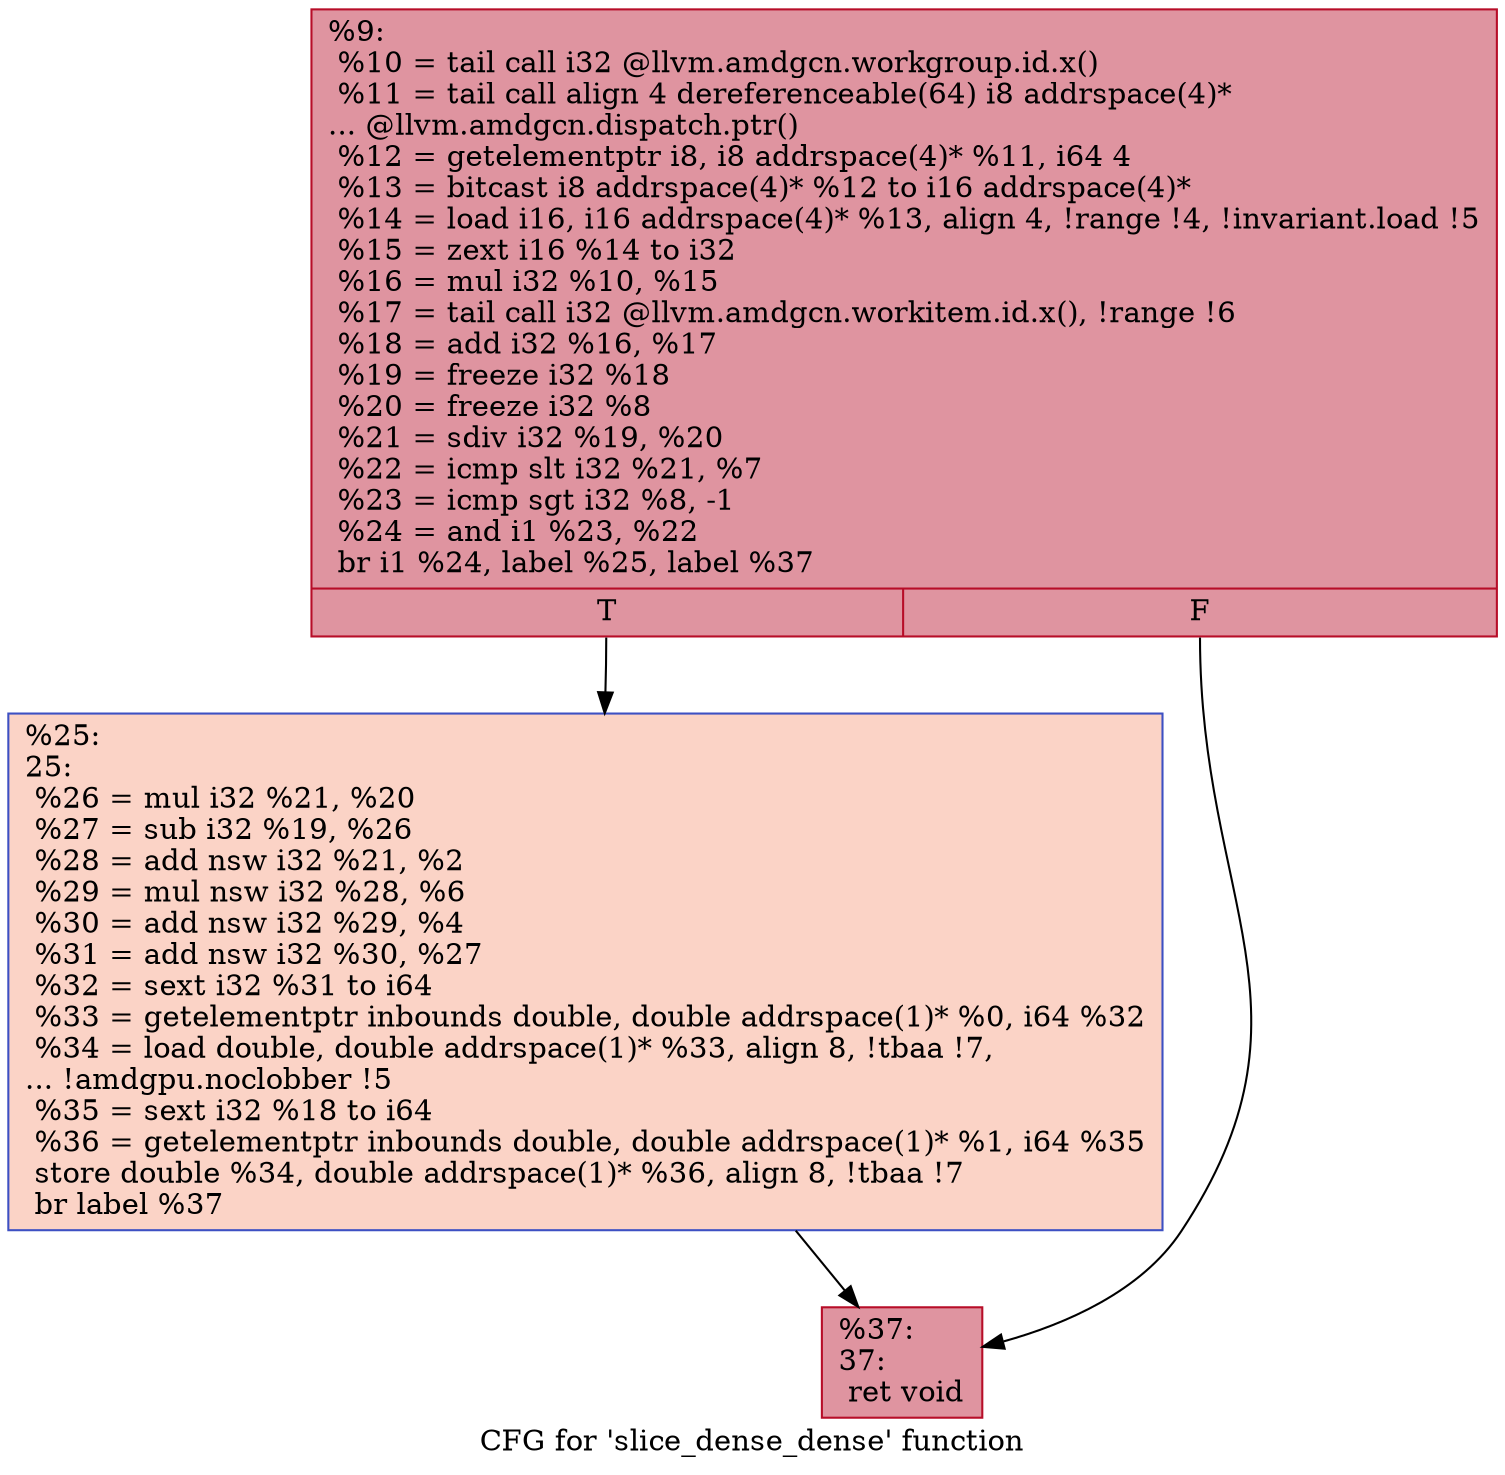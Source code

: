 digraph "CFG for 'slice_dense_dense' function" {
	label="CFG for 'slice_dense_dense' function";

	Node0x6378750 [shape=record,color="#b70d28ff", style=filled, fillcolor="#b70d2870",label="{%9:\l  %10 = tail call i32 @llvm.amdgcn.workgroup.id.x()\l  %11 = tail call align 4 dereferenceable(64) i8 addrspace(4)*\l... @llvm.amdgcn.dispatch.ptr()\l  %12 = getelementptr i8, i8 addrspace(4)* %11, i64 4\l  %13 = bitcast i8 addrspace(4)* %12 to i16 addrspace(4)*\l  %14 = load i16, i16 addrspace(4)* %13, align 4, !range !4, !invariant.load !5\l  %15 = zext i16 %14 to i32\l  %16 = mul i32 %10, %15\l  %17 = tail call i32 @llvm.amdgcn.workitem.id.x(), !range !6\l  %18 = add i32 %16, %17\l  %19 = freeze i32 %18\l  %20 = freeze i32 %8\l  %21 = sdiv i32 %19, %20\l  %22 = icmp slt i32 %21, %7\l  %23 = icmp sgt i32 %8, -1\l  %24 = and i1 %23, %22\l  br i1 %24, label %25, label %37\l|{<s0>T|<s1>F}}"];
	Node0x6378750:s0 -> Node0x637b470;
	Node0x6378750:s1 -> Node0x637b500;
	Node0x637b470 [shape=record,color="#3d50c3ff", style=filled, fillcolor="#f59c7d70",label="{%25:\l25:                                               \l  %26 = mul i32 %21, %20\l  %27 = sub i32 %19, %26\l  %28 = add nsw i32 %21, %2\l  %29 = mul nsw i32 %28, %6\l  %30 = add nsw i32 %29, %4\l  %31 = add nsw i32 %30, %27\l  %32 = sext i32 %31 to i64\l  %33 = getelementptr inbounds double, double addrspace(1)* %0, i64 %32\l  %34 = load double, double addrspace(1)* %33, align 8, !tbaa !7,\l... !amdgpu.noclobber !5\l  %35 = sext i32 %18 to i64\l  %36 = getelementptr inbounds double, double addrspace(1)* %1, i64 %35\l  store double %34, double addrspace(1)* %36, align 8, !tbaa !7\l  br label %37\l}"];
	Node0x637b470 -> Node0x637b500;
	Node0x637b500 [shape=record,color="#b70d28ff", style=filled, fillcolor="#b70d2870",label="{%37:\l37:                                               \l  ret void\l}"];
}
